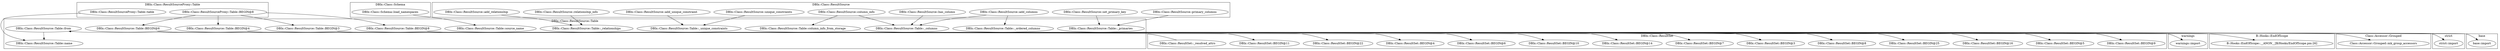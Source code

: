 digraph {
graph [overlap=false]
subgraph cluster_DBIx_Class_ResultSourceProxy_Table {
	label="DBIx::Class::ResultSourceProxy::Table";
	"DBIx::Class::ResultSourceProxy::Table::BEGIN@8";
	"DBIx::Class::ResultSourceProxy::Table::table";
}
subgraph cluster_warnings {
	label="warnings";
	"warnings::import";
}
subgraph cluster_base {
	label="base";
	"base::import";
}
subgraph cluster_strict {
	label="strict";
	"strict::import";
}
subgraph cluster_DBIx_Class_ResultSet {
	label="DBIx::Class::ResultSet";
	"DBIx::Class::ResultSet::BEGIN@10";
	"DBIx::Class::ResultSet::BEGIN@6";
	"DBIx::Class::ResultSet::BEGIN@4";
	"DBIx::Class::ResultSet::BEGIN@22";
	"DBIx::Class::ResultSet::BEGIN@11";
	"DBIx::Class::ResultSet::_resolved_attrs";
	"DBIx::Class::ResultSet::BEGIN@9";
	"DBIx::Class::ResultSet::BEGIN@5";
	"DBIx::Class::ResultSet::BEGIN@16";
	"DBIx::Class::ResultSet::BEGIN@25";
	"DBIx::Class::ResultSet::BEGIN@8";
	"DBIx::Class::ResultSet::BEGIN@3";
	"DBIx::Class::ResultSet::BEGIN@7";
	"DBIx::Class::ResultSet::BEGIN@14";
}
subgraph cluster_B_Hooks_EndOfScope {
	label="B::Hooks::EndOfScope";
	"B::Hooks::EndOfScope::__ANON__[B/Hooks/EndOfScope.pm:26]";
}
subgraph cluster_DBIx_Class_ResultSource_Table {
	label="DBIx::Class::ResultSource::Table";
	"DBIx::Class::ResultSource::Table::from";
	"DBIx::Class::ResultSource::Table::BEGIN@4";
	"DBIx::Class::ResultSource::Table::_primaries";
	"DBIx::Class::ResultSource::Table::source_name";
	"DBIx::Class::ResultSource::Table::_columns";
	"DBIx::Class::ResultSource::Table::BEGIN@6";
	"DBIx::Class::ResultSource::Table::_ordered_columns";
	"DBIx::Class::ResultSource::Table::_unique_constraints";
	"DBIx::Class::ResultSource::Table::column_info_from_storage";
	"DBIx::Class::ResultSource::Table::_relationships";
	"DBIx::Class::ResultSource::Table::name";
	"DBIx::Class::ResultSource::Table::BEGIN@3";
	"DBIx::Class::ResultSource::Table::BEGIN@8";
}
subgraph cluster_Class_Accessor_Grouped {
	label="Class::Accessor::Grouped";
	"Class::Accessor::Grouped::mk_group_accessors";
}
subgraph cluster_DBIx_Class_Schema {
	label="DBIx::Class::Schema";
	"DBIx::Class::Schema::load_namespaces";
}
subgraph cluster_DBIx_Class_ResultSource {
	label="DBIx::Class::ResultSource";
	"DBIx::Class::ResultSource::unique_constraints";
	"DBIx::Class::ResultSource::add_unique_constraint";
	"DBIx::Class::ResultSource::add_columns";
	"DBIx::Class::ResultSource::set_primary_key";
	"DBIx::Class::ResultSource::primary_columns";
	"DBIx::Class::ResultSource::add_relationship";
	"DBIx::Class::ResultSource::relationship_info";
	"DBIx::Class::ResultSource::column_info";
	"DBIx::Class::ResultSource::has_column";
}
"DBIx::Class::ResultSource::add_columns" -> "DBIx::Class::ResultSource::Table::_ordered_columns";
"DBIx::Class::ResultSource::Table::BEGIN@6" -> "DBIx::Class::ResultSet::BEGIN@3";
"DBIx::Class::ResultSourceProxy::Table::BEGIN@8" -> "DBIx::Class::ResultSource::Table::BEGIN@8";
"DBIx::Class::ResultSet::_resolved_attrs" -> "DBIx::Class::ResultSource::Table::from";
"DBIx::Class::ResultSource::Table::BEGIN@6" -> "DBIx::Class::ResultSet::BEGIN@11";
"DBIx::Class::ResultSource::Table::BEGIN@6" -> "DBIx::Class::ResultSet::BEGIN@5";
"DBIx::Class::ResultSource::Table::BEGIN@6" -> "DBIx::Class::ResultSet::BEGIN@16";
"DBIx::Class::ResultSource::unique_constraints" -> "DBIx::Class::ResultSource::Table::_unique_constraints";
"DBIx::Class::ResultSource::add_unique_constraint" -> "DBIx::Class::ResultSource::Table::_unique_constraints";
"DBIx::Class::ResultSource::Table::BEGIN@6" -> "DBIx::Class::ResultSet::BEGIN@7";
"DBIx::Class::ResultSource::Table::BEGIN@6" -> "DBIx::Class::ResultSet::BEGIN@22";
"DBIx::Class::ResultSource::Table::BEGIN@6" -> "DBIx::Class::ResultSet::BEGIN@9";
"DBIx::Class::ResultSource::column_info" -> "DBIx::Class::ResultSource::Table::column_info_from_storage";
"DBIx::Class::ResultSource::relationship_info" -> "DBIx::Class::ResultSource::Table::_relationships";
"DBIx::Class::ResultSource::add_relationship" -> "DBIx::Class::ResultSource::Table::_relationships";
"DBIx::Class::ResultSource::has_column" -> "DBIx::Class::ResultSource::Table::_columns";
"DBIx::Class::ResultSource::add_columns" -> "DBIx::Class::ResultSource::Table::_columns";
"DBIx::Class::ResultSource::column_info" -> "DBIx::Class::ResultSource::Table::_columns";
"DBIx::Class::ResultSource::Table::BEGIN@6" -> "Class::Accessor::Grouped::mk_group_accessors";
"DBIx::Class::ResultSource::Table::BEGIN@6" -> "DBIx::Class::ResultSet::BEGIN@14";
"DBIx::Class::ResultSourceProxy::Table::BEGIN@8" -> "DBIx::Class::ResultSource::Table::BEGIN@3";
"DBIx::Class::ResultSource::primary_columns" -> "DBIx::Class::ResultSource::Table::_primaries";
"DBIx::Class::ResultSource::set_primary_key" -> "DBIx::Class::ResultSource::Table::_primaries";
"DBIx::Class::ResultSource::Table::BEGIN@6" -> "B::Hooks::EndOfScope::__ANON__[B/Hooks/EndOfScope.pm:26]";
"DBIx::Class::ResultSource::Table::from" -> "DBIx::Class::ResultSource::Table::name";
"DBIx::Class::ResultSourceProxy::Table::table" -> "DBIx::Class::ResultSource::Table::name";
"DBIx::Class::ResultSource::Table::BEGIN@6" -> "DBIx::Class::ResultSet::BEGIN@10";
"DBIx::Class::ResultSource::Table::BEGIN@6" -> "DBIx::Class::ResultSet::BEGIN@4";
"DBIx::Class::ResultSource::Table::BEGIN@8" -> "base::import";
"DBIx::Class::ResultSource::Table::BEGIN@6" -> "DBIx::Class::ResultSet::BEGIN@25";
"DBIx::Class::ResultSource::Table::BEGIN@6" -> "DBIx::Class::ResultSet::BEGIN@8";
"DBIx::Class::ResultSource::Table::BEGIN@6" -> "DBIx::Class::ResultSet::BEGIN@6";
"DBIx::Class::ResultSource::Table::BEGIN@4" -> "warnings::import";
"DBIx::Class::ResultSourceProxy::Table::BEGIN@8" -> "DBIx::Class::ResultSource::Table::BEGIN@6";
"DBIx::Class::ResultSourceProxy::Table::BEGIN@8" -> "DBIx::Class::ResultSource::Table::BEGIN@4";
"DBIx::Class::Schema::load_namespaces" -> "DBIx::Class::ResultSource::Table::source_name";
"DBIx::Class::ResultSource::Table::BEGIN@3" -> "strict::import";
}
